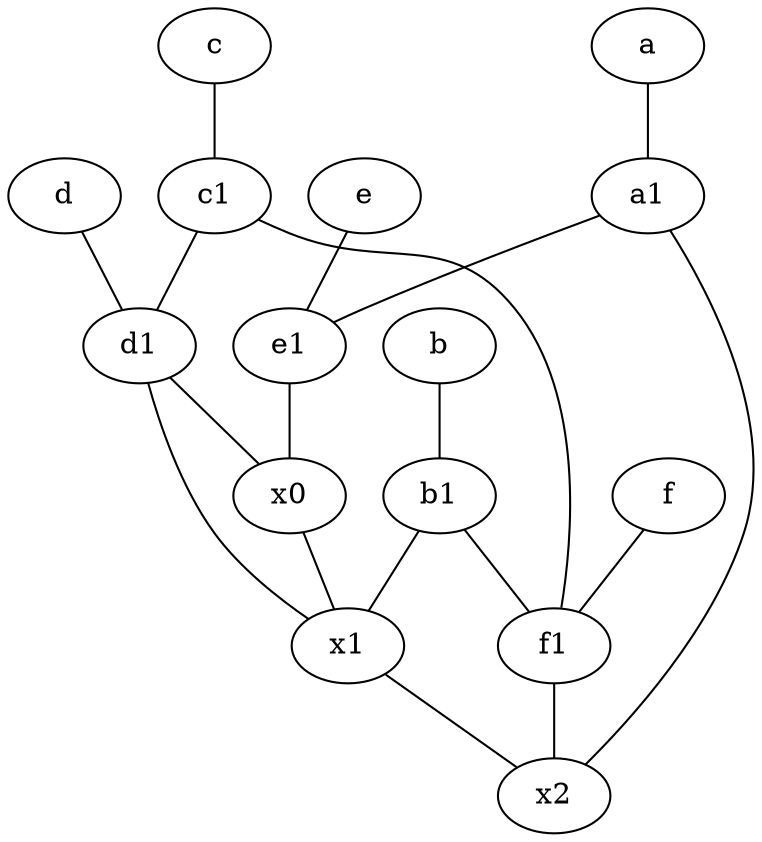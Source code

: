 graph {
	node [labelfontsize=50]
	x1 [labelfontsize=50]
	e1 [labelfontsize=50 pos="7,7!"]
	d1 [labelfontsize=50 pos="3,5!"]
	c1 [labelfontsize=50 pos="4.5,3!"]
	c [labelfontsize=50 pos="4.5,2!"]
	a [labelfontsize=50 pos="8,2!"]
	a1 [labelfontsize=50 pos="8,3!"]
	x2 [labelfontsize=50]
	b1 [labelfontsize=50 pos="9,4!"]
	d [labelfontsize=50 pos="2,5!"]
	f [labelfontsize=50 pos="3,9!"]
	x0 [labelfontsize=50]
	e [labelfontsize=50 pos="7,9!"]
	b [labelfontsize=50 pos="10,4!"]
	f1 [labelfontsize=50 pos="3,8!"]
	e1 -- x0
	d1 -- x0
	f -- f1
	a1 -- e1
	e -- e1
	c1 -- d1
	b -- b1
	a1 -- x2
	x1 -- x2
	c -- c1
	b1 -- f1
	a -- a1
	f1 -- x2
	d -- d1
	b1 -- x1
	c1 -- f1
	x0 -- x1
	d1 -- x1
}
